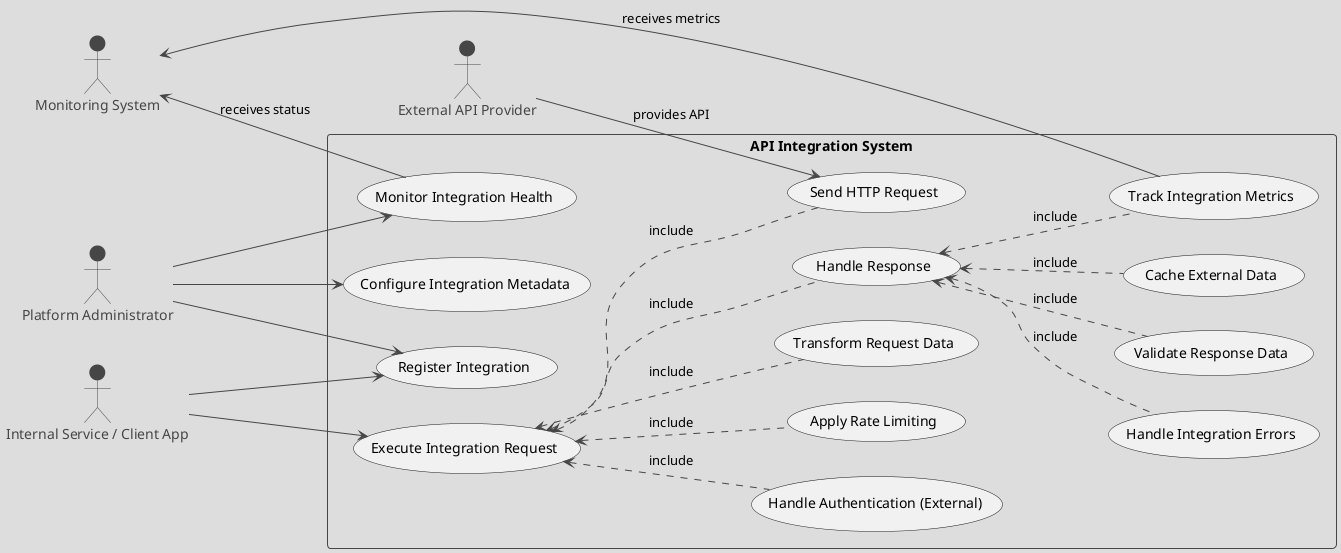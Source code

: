 @startuml
!theme toy

left to right direction
skinparam packageStyle rectangle

actor "Internal Service / Client App" as InternalClient
actor "Platform Administrator" as Admin
actor "External API Provider" as ExternalAPIProvider
actor "Monitoring System" as MonitoringSys

rectangle "API Integration System" {
  usecase "Register Integration" as RegisterIntegration
  usecase "Execute Integration Request" as ExecuteRequest
  usecase "Handle Authentication (External)" as HandleAuth
  usecase "Apply Rate Limiting" as ApplyRateLimit
  usecase "Transform Request Data" as TransformRequest
  usecase "Send HTTP Request" as SendRequest
  usecase "Handle Response" as HandleResponse
  usecase "Validate Response Data" as ValidateResponse
  usecase "Cache External Data" as CacheData
  usecase "Handle Integration Errors" as HandleErrors
  usecase "Monitor Integration Health" as MonitorHealth
  usecase "Configure Integration Metadata" as ConfigMetadata
  usecase "Track Integration Metrics" as TrackMetrics
}

InternalClient --> ExecuteRequest
InternalClient --> RegisterIntegration

Admin --> RegisterIntegration
Admin --> ConfigMetadata
Admin --> MonitorHealth

ExternalAPIProvider --> SendRequest : provides API

MonitoringSys <-- TrackMetrics : receives metrics
MonitoringSys <-- MonitorHealth : receives status

ExecuteRequest <.. HandleAuth : include
ExecuteRequest <.. ApplyRateLimit : include
ExecuteRequest <.. TransformRequest : include
ExecuteRequest <.. SendRequest : include
ExecuteRequest <.. HandleResponse : include
HandleResponse <.. ValidateResponse : include
HandleResponse <.. CacheData : include
HandleResponse <.. HandleErrors : include
HandleResponse <.. TrackMetrics : include

@enduml
